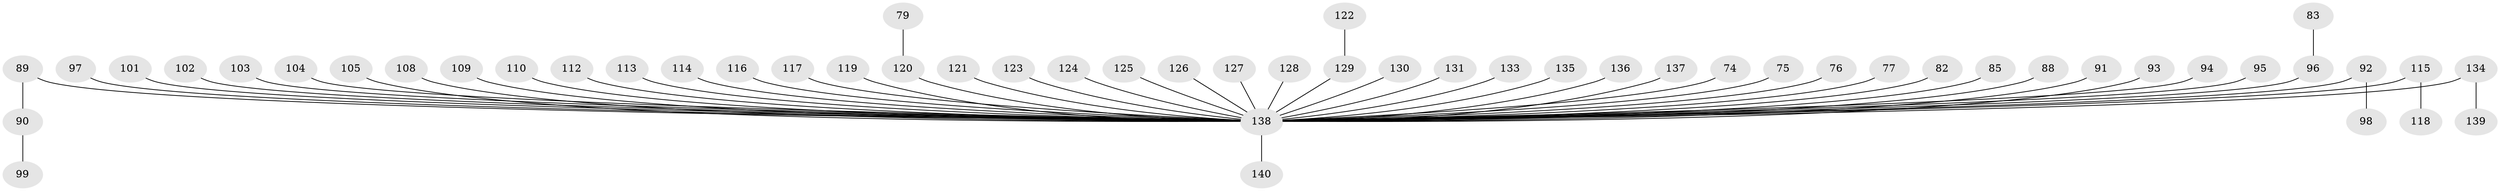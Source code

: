// original degree distribution, {9: 0.007142857142857143, 3: 0.15, 4: 0.09285714285714286, 2: 0.2, 5: 0.02857142857142857, 6: 0.007142857142857143, 1: 0.5142857142857142}
// Generated by graph-tools (version 1.1) at 2025/57/03/04/25 21:57:10]
// undirected, 56 vertices, 55 edges
graph export_dot {
graph [start="1"]
  node [color=gray90,style=filled];
  74;
  75;
  76;
  77;
  79;
  82;
  83;
  85;
  88 [super="+43"];
  89 [super="+87"];
  90;
  91;
  92;
  93;
  94;
  95;
  96 [super="+81"];
  97;
  98;
  99;
  101;
  102;
  103;
  104;
  105;
  108;
  109;
  110;
  112;
  113;
  114;
  115;
  116;
  117;
  118;
  119;
  120 [super="+78"];
  121 [super="+30"];
  122;
  123;
  124;
  125;
  126;
  127;
  128;
  129 [super="+100"];
  130;
  131;
  133;
  134;
  135;
  136;
  137;
  138 [super="+21+132+42+67+56+57+64+45+80+106+26+53+58+107+63+111+69+70+71+72"];
  139;
  140;
  74 -- 138;
  75 -- 138;
  76 -- 138;
  77 -- 138;
  79 -- 120;
  82 -- 138;
  83 -- 96;
  85 -- 138;
  88 -- 138;
  89 -- 90;
  89 -- 138;
  90 -- 99;
  91 -- 138;
  92 -- 98;
  92 -- 138;
  93 -- 138;
  94 -- 138;
  95 -- 138;
  96 -- 138;
  97 -- 138;
  101 -- 138;
  102 -- 138;
  103 -- 138;
  104 -- 138;
  105 -- 138;
  108 -- 138;
  109 -- 138;
  110 -- 138;
  112 -- 138;
  113 -- 138;
  114 -- 138;
  115 -- 118;
  115 -- 138;
  116 -- 138;
  117 -- 138;
  119 -- 138;
  120 -- 138;
  121 -- 138;
  122 -- 129;
  123 -- 138;
  124 -- 138;
  125 -- 138;
  126 -- 138;
  127 -- 138;
  128 -- 138;
  129 -- 138;
  130 -- 138;
  131 -- 138;
  133 -- 138;
  134 -- 139;
  134 -- 138;
  135 -- 138;
  136 -- 138;
  137 -- 138;
  138 -- 140;
}
